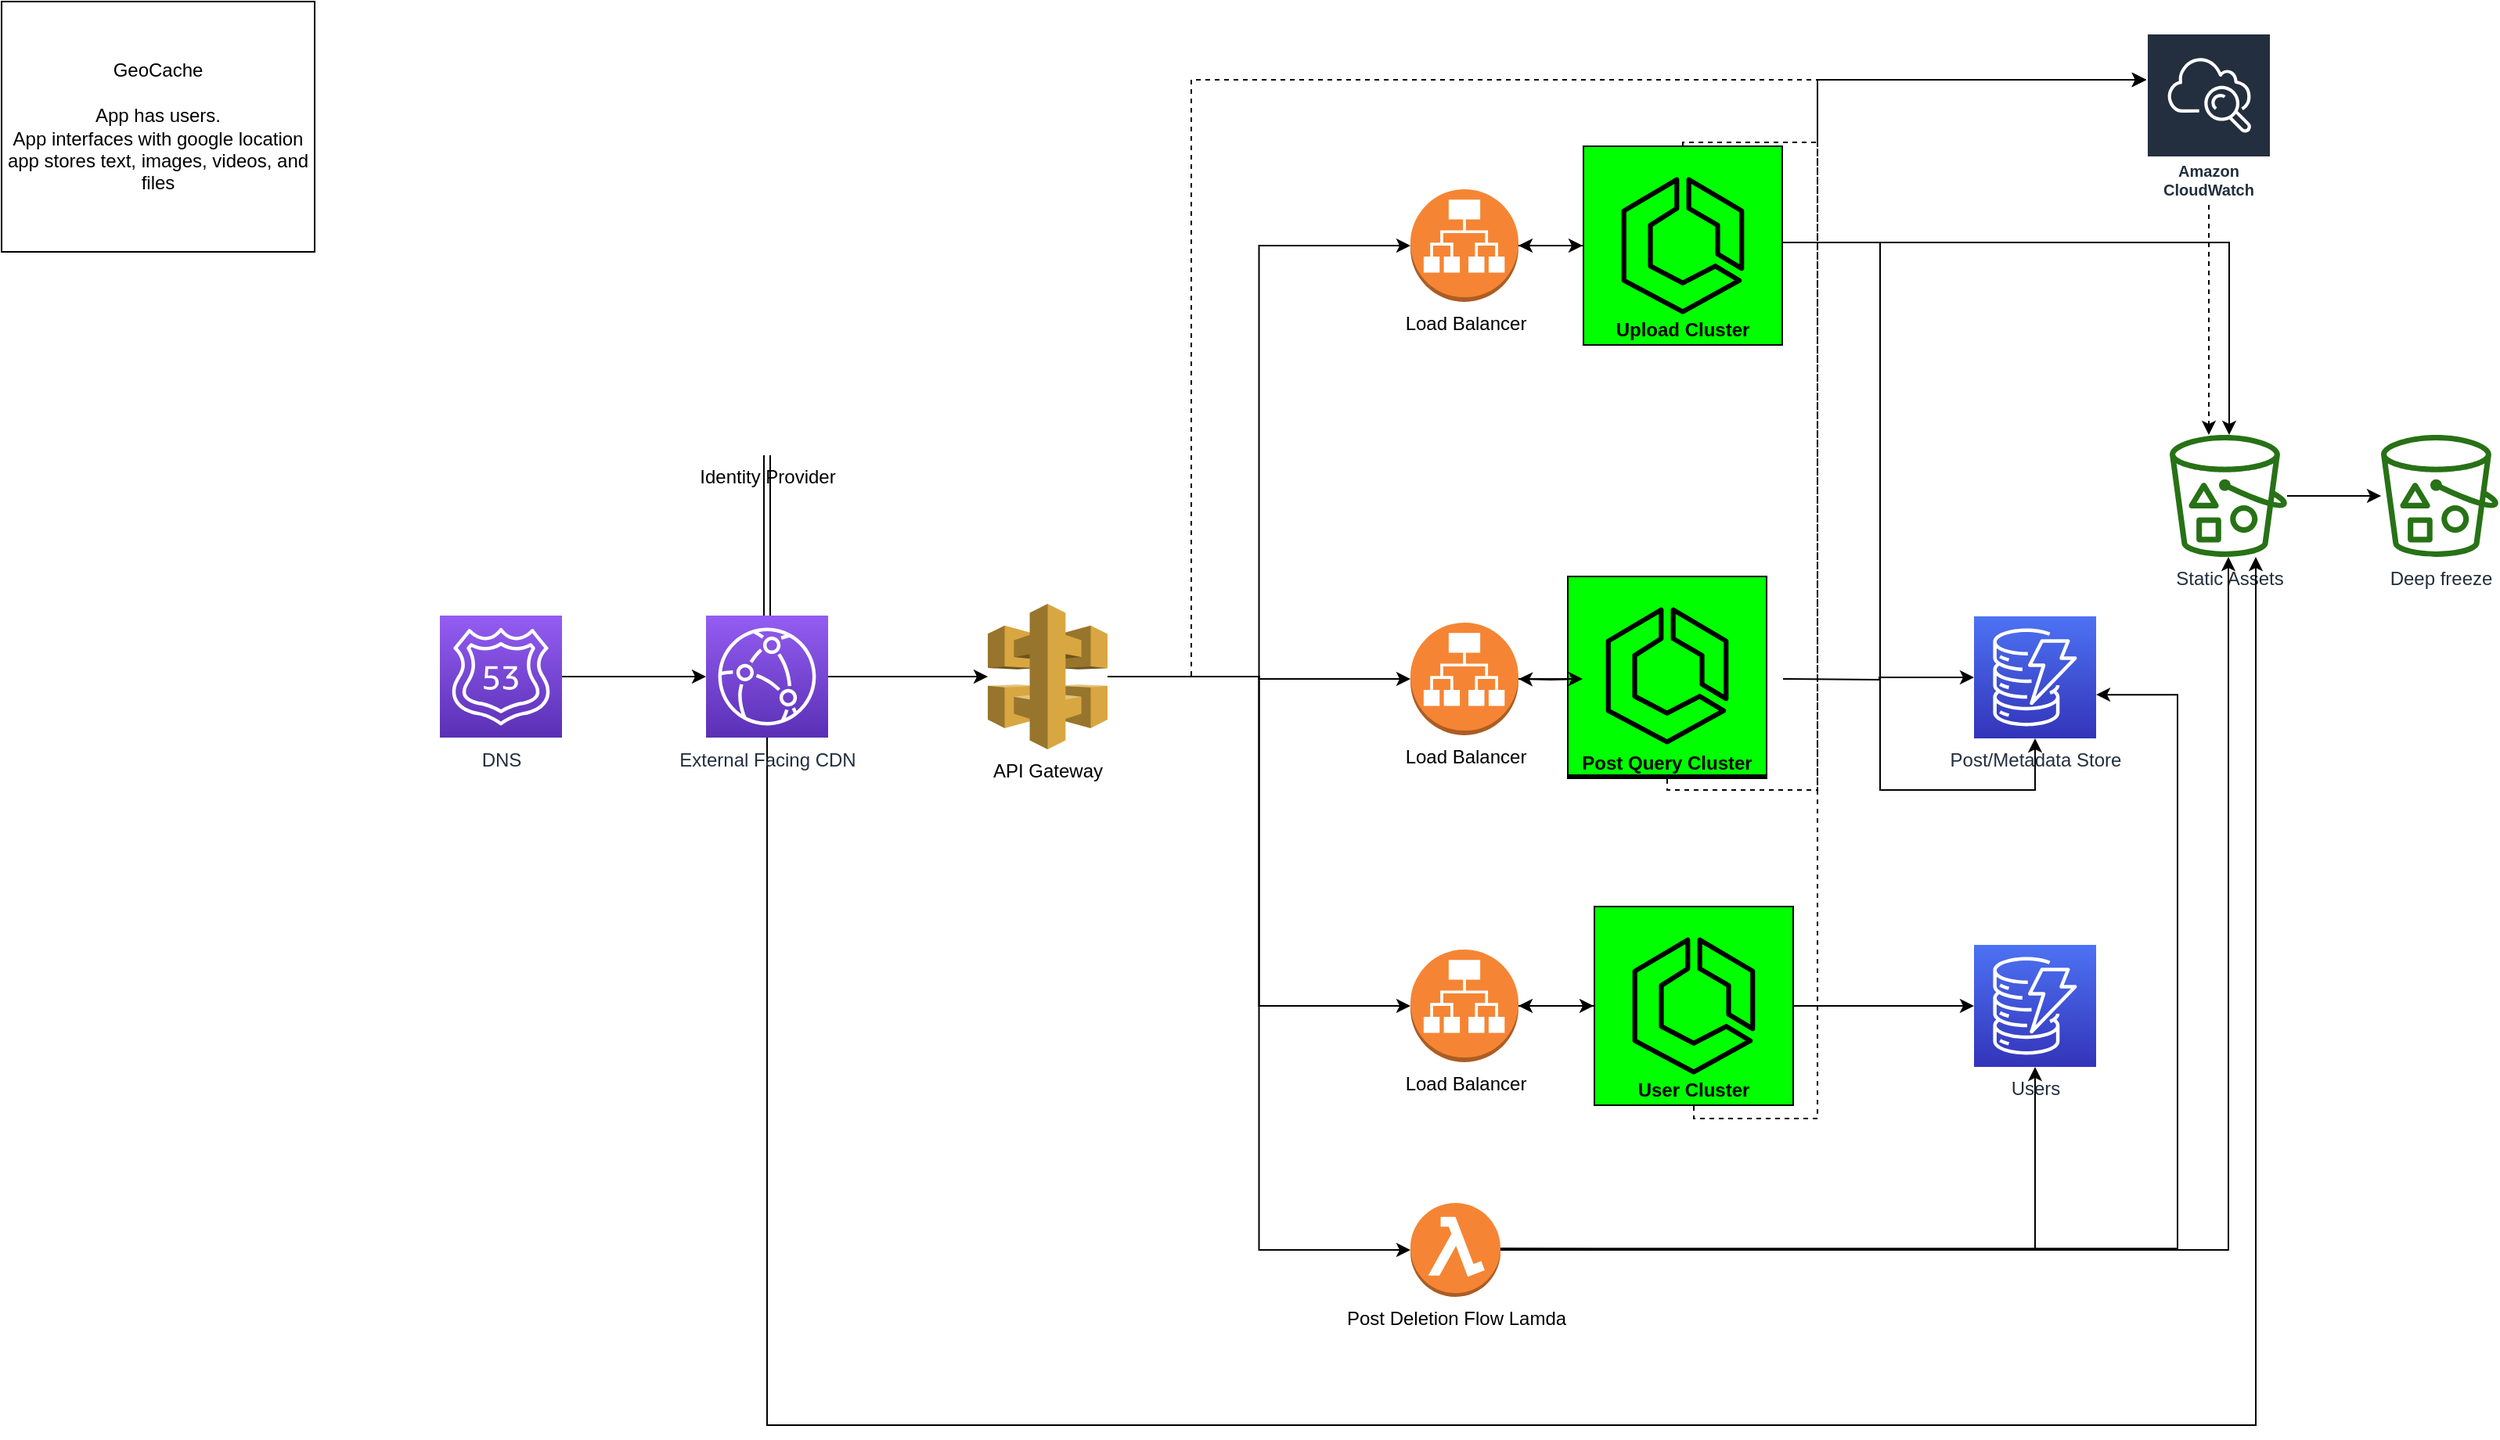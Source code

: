 <mxfile version="13.7.9" type="device"><diagram id="-nHcGp4oWZVn4u38SgaZ" name="Page-1"><mxGraphModel dx="1002" dy="581" grid="1" gridSize="10" guides="1" tooltips="1" connect="1" arrows="1" fold="1" page="1" pageScale="1" pageWidth="850" pageHeight="1100" math="0" shadow="0"><root><mxCell id="0"/><mxCell id="1" parent="0"/><mxCell id="LLwVqNT0bobmYQlTuHR1-1" value="GeoCache&lt;br&gt;&lt;br&gt;App has users.&lt;br&gt;App interfaces with google location&lt;br&gt;app stores text, images, videos, and files" style="rounded=0;whiteSpace=wrap;html=1;" parent="1" vertex="1"><mxGeometry x="10" y="10" width="200" height="160" as="geometry"/></mxCell><mxCell id="LLwVqNT0bobmYQlTuHR1-7" value="" style="edgeStyle=orthogonalEdgeStyle;rounded=0;orthogonalLoop=1;jettySize=auto;html=1;" parent="1" source="LLwVqNT0bobmYQlTuHR1-2" target="LLwVqNT0bobmYQlTuHR1-6" edge="1"><mxGeometry relative="1" as="geometry"/></mxCell><mxCell id="LLwVqNT0bobmYQlTuHR1-2" value="Static Assets&lt;br&gt;" style="outlineConnect=0;fontColor=#232F3E;gradientColor=none;fillColor=#277116;strokeColor=none;dashed=0;verticalLabelPosition=bottom;verticalAlign=top;align=center;html=1;fontSize=12;fontStyle=0;aspect=fixed;pointerEvents=1;shape=mxgraph.aws4.bucket_with_objects;" parent="1" vertex="1"><mxGeometry x="1395" y="287" width="75" height="78" as="geometry"/></mxCell><mxCell id="LLwVqNT0bobmYQlTuHR1-6" value="Deep freeze&lt;br&gt;" style="outlineConnect=0;fontColor=#232F3E;gradientColor=none;fillColor=#277116;strokeColor=none;dashed=0;verticalLabelPosition=bottom;verticalAlign=top;align=center;html=1;fontSize=12;fontStyle=0;aspect=fixed;pointerEvents=1;shape=mxgraph.aws4.bucket_with_objects;" parent="1" vertex="1"><mxGeometry x="1530" y="287" width="75" height="78" as="geometry"/></mxCell><mxCell id="LLwVqNT0bobmYQlTuHR1-8" value="Post/Metadata Store" style="outlineConnect=0;fontColor=#232F3E;gradientColor=#4D72F3;gradientDirection=north;fillColor=#3334B9;strokeColor=#ffffff;dashed=0;verticalLabelPosition=bottom;verticalAlign=top;align=center;html=1;fontSize=12;fontStyle=0;aspect=fixed;shape=mxgraph.aws4.resourceIcon;resIcon=mxgraph.aws4.dynamodb;" parent="1" vertex="1"><mxGeometry x="1270" y="403" width="78" height="78" as="geometry"/></mxCell><mxCell id="LLwVqNT0bobmYQlTuHR1-10" value="Users&lt;br&gt;" style="outlineConnect=0;fontColor=#232F3E;gradientColor=#4D72F3;gradientDirection=north;fillColor=#3334B9;strokeColor=#ffffff;dashed=0;verticalLabelPosition=bottom;verticalAlign=top;align=center;html=1;fontSize=12;fontStyle=0;aspect=fixed;shape=mxgraph.aws4.resourceIcon;resIcon=mxgraph.aws4.dynamodb;" parent="1" vertex="1"><mxGeometry x="1270" y="613" width="78" height="78" as="geometry"/></mxCell><mxCell id="LLwVqNT0bobmYQlTuHR1-12" value="Identity Provider" style="shape=image;html=1;verticalAlign=top;verticalLabelPosition=bottom;labelBackgroundColor=#ffffff;imageAspect=0;aspect=fixed;image=https://cdn4.iconfinder.com/data/icons/logos-brands-5/24/auth0-128.png" parent="1" vertex="1"><mxGeometry x="464" y="230" width="70" height="70" as="geometry"/></mxCell><mxCell id="LLwVqNT0bobmYQlTuHR1-37" style="edgeStyle=orthogonalEdgeStyle;rounded=0;orthogonalLoop=1;jettySize=auto;html=1;" parent="1" source="LLwVqNT0bobmYQlTuHR1-13" target="LLwVqNT0bobmYQlTuHR1-8" edge="1"><mxGeometry relative="1" as="geometry"><Array as="points"><mxPoint x="1210" y="164"/><mxPoint x="1210" y="514"/></Array></mxGeometry></mxCell><mxCell id="LLwVqNT0bobmYQlTuHR1-39" style="edgeStyle=orthogonalEdgeStyle;rounded=0;orthogonalLoop=1;jettySize=auto;html=1;" parent="1" source="LLwVqNT0bobmYQlTuHR1-13" target="LLwVqNT0bobmYQlTuHR1-2" edge="1"><mxGeometry relative="1" as="geometry"><Array as="points"><mxPoint x="1433" y="164"/></Array></mxGeometry></mxCell><mxCell id="LLwVqNT0bobmYQlTuHR1-54" style="edgeStyle=orthogonalEdgeStyle;rounded=0;orthogonalLoop=1;jettySize=auto;html=1;entryX=1;entryY=0.5;entryDx=0;entryDy=0;entryPerimeter=0;" parent="1" source="LLwVqNT0bobmYQlTuHR1-13" target="LLwVqNT0bobmYQlTuHR1-21" edge="1"><mxGeometry relative="1" as="geometry"/></mxCell><mxCell id="LLwVqNT0bobmYQlTuHR1-60" style="edgeStyle=orthogonalEdgeStyle;rounded=0;jumpStyle=none;orthogonalLoop=1;jettySize=auto;html=1;dashed=1;" parent="1" source="LLwVqNT0bobmYQlTuHR1-13" target="LLwVqNT0bobmYQlTuHR1-58" edge="1"><mxGeometry relative="1" as="geometry"><Array as="points"><mxPoint x="1084" y="100"/><mxPoint x="1170" y="100"/><mxPoint x="1170" y="60"/></Array></mxGeometry></mxCell><mxCell id="LLwVqNT0bobmYQlTuHR1-13" value="Upload Cluster" style="outlineConnect=0;fontColor=#000000;gradientColor=none;strokeColor=#000000;dashed=0;verticalLabelPosition=middle;verticalAlign=bottom;align=center;html=1;whiteSpace=wrap;fontSize=12;fontStyle=1;spacing=3;shape=mxgraph.aws4.productIcon;prIcon=mxgraph.aws4.ecs;fontFamily=Helvetica;fillColor=#00FF00;" parent="1" vertex="1"><mxGeometry x="1020" y="102" width="128" height="128" as="geometry"/></mxCell><mxCell id="LLwVqNT0bobmYQlTuHR1-42" style="edgeStyle=orthogonalEdgeStyle;rounded=0;orthogonalLoop=1;jettySize=auto;html=1;" parent="1" target="LLwVqNT0bobmYQlTuHR1-8" edge="1"><mxGeometry relative="1" as="geometry"><mxPoint x="1148" y="443" as="sourcePoint"/></mxGeometry></mxCell><mxCell id="LLwVqNT0bobmYQlTuHR1-56" style="edgeStyle=orthogonalEdgeStyle;rounded=0;orthogonalLoop=1;jettySize=auto;html=1;" parent="1" target="LLwVqNT0bobmYQlTuHR1-23" edge="1"><mxGeometry relative="1" as="geometry"><mxPoint x="1020" y="443" as="sourcePoint"/></mxGeometry></mxCell><mxCell id="LLwVqNT0bobmYQlTuHR1-62" style="edgeStyle=orthogonalEdgeStyle;rounded=0;jumpStyle=none;orthogonalLoop=1;jettySize=auto;html=1;dashed=1;" parent="1" source="LLwVqNT0bobmYQlTuHR1-16" target="LLwVqNT0bobmYQlTuHR1-58" edge="1"><mxGeometry relative="1" as="geometry"><Array as="points"><mxPoint x="1170" y="514"/><mxPoint x="1170" y="60"/></Array></mxGeometry></mxCell><mxCell id="LLwVqNT0bobmYQlTuHR1-16" value="Post Query Cluster" style="outlineConnect=0;fontColor=#000000;gradientColor=none;strokeColor=#000000;dashed=0;verticalLabelPosition=middle;verticalAlign=bottom;align=center;html=1;whiteSpace=wrap;fontSize=12;fontStyle=1;spacing=3;shape=mxgraph.aws4.productIcon;prIcon=mxgraph.aws4.ecs;fontFamily=Helvetica;fillColor=#00FF00;" parent="1" vertex="1"><mxGeometry x="1010" y="377" width="128" height="130" as="geometry"/></mxCell><mxCell id="LLwVqNT0bobmYQlTuHR1-43" style="edgeStyle=orthogonalEdgeStyle;rounded=0;orthogonalLoop=1;jettySize=auto;html=1;" parent="1" source="LLwVqNT0bobmYQlTuHR1-17" target="LLwVqNT0bobmYQlTuHR1-10" edge="1"><mxGeometry relative="1" as="geometry"/></mxCell><mxCell id="LLwVqNT0bobmYQlTuHR1-57" style="edgeStyle=orthogonalEdgeStyle;rounded=0;orthogonalLoop=1;jettySize=auto;html=1;entryX=1;entryY=0.5;entryDx=0;entryDy=0;entryPerimeter=0;" parent="1" source="LLwVqNT0bobmYQlTuHR1-17" target="LLwVqNT0bobmYQlTuHR1-24" edge="1"><mxGeometry relative="1" as="geometry"/></mxCell><mxCell id="LLwVqNT0bobmYQlTuHR1-63" style="edgeStyle=orthogonalEdgeStyle;rounded=0;jumpStyle=none;orthogonalLoop=1;jettySize=auto;html=1;dashed=1;" parent="1" source="LLwVqNT0bobmYQlTuHR1-17" target="LLwVqNT0bobmYQlTuHR1-58" edge="1"><mxGeometry relative="1" as="geometry"><Array as="points"><mxPoint x="1170" y="724"/><mxPoint x="1170" y="60"/></Array></mxGeometry></mxCell><mxCell id="LLwVqNT0bobmYQlTuHR1-17" value="User Cluster" style="outlineConnect=0;fontColor=#000000;gradientColor=none;strokeColor=#000000;dashed=0;verticalLabelPosition=middle;verticalAlign=bottom;align=center;html=1;whiteSpace=wrap;fontSize=12;fontStyle=1;spacing=3;shape=mxgraph.aws4.productIcon;prIcon=mxgraph.aws4.ecs;fontFamily=Helvetica;fillColor=#00FF00;" parent="1" vertex="1"><mxGeometry x="1027" y="588" width="128" height="128" as="geometry"/></mxCell><mxCell id="LLwVqNT0bobmYQlTuHR1-44" style="edgeStyle=orthogonalEdgeStyle;rounded=0;orthogonalLoop=1;jettySize=auto;html=1;" parent="1" source="LLwVqNT0bobmYQlTuHR1-18" target="LLwVqNT0bobmYQlTuHR1-10" edge="1"><mxGeometry relative="1" as="geometry"/></mxCell><mxCell id="LLwVqNT0bobmYQlTuHR1-45" style="edgeStyle=orthogonalEdgeStyle;rounded=0;orthogonalLoop=1;jettySize=auto;html=1;" parent="1" edge="1"><mxGeometry relative="1" as="geometry"><Array as="points"><mxPoint x="1400" y="807"/><mxPoint x="1400" y="453"/></Array><mxPoint x="967.5" y="807.059" as="sourcePoint"/><mxPoint x="1348" y="453.059" as="targetPoint"/></mxGeometry></mxCell><mxCell id="LLwVqNT0bobmYQlTuHR1-66" style="edgeStyle=orthogonalEdgeStyle;rounded=0;jumpStyle=none;orthogonalLoop=1;jettySize=auto;html=1;" parent="1" source="LLwVqNT0bobmYQlTuHR1-18" target="LLwVqNT0bobmYQlTuHR1-2" edge="1"><mxGeometry relative="1" as="geometry"/></mxCell><mxCell id="LLwVqNT0bobmYQlTuHR1-18" value="Post Deletion Flow Lamda" style="outlineConnect=0;dashed=0;verticalLabelPosition=bottom;verticalAlign=top;align=center;html=1;shape=mxgraph.aws3.lambda_function;fillColor=#F58534;gradientColor=none;" parent="1" vertex="1"><mxGeometry x="910" y="778" width="57.5" height="60" as="geometry"/></mxCell><mxCell id="LLwVqNT0bobmYQlTuHR1-31" style="edgeStyle=orthogonalEdgeStyle;rounded=0;orthogonalLoop=1;jettySize=auto;html=1;entryX=0;entryY=0.5;entryDx=0;entryDy=0;entryPerimeter=0;" parent="1" source="LLwVqNT0bobmYQlTuHR1-20" target="LLwVqNT0bobmYQlTuHR1-21" edge="1"><mxGeometry relative="1" as="geometry"/></mxCell><mxCell id="LLwVqNT0bobmYQlTuHR1-34" style="edgeStyle=orthogonalEdgeStyle;rounded=0;orthogonalLoop=1;jettySize=auto;html=1;entryX=0;entryY=0.5;entryDx=0;entryDy=0;entryPerimeter=0;" parent="1" source="LLwVqNT0bobmYQlTuHR1-20" target="LLwVqNT0bobmYQlTuHR1-23" edge="1"><mxGeometry relative="1" as="geometry"/></mxCell><mxCell id="LLwVqNT0bobmYQlTuHR1-35" style="edgeStyle=orthogonalEdgeStyle;rounded=0;orthogonalLoop=1;jettySize=auto;html=1;entryX=0;entryY=0.5;entryDx=0;entryDy=0;entryPerimeter=0;" parent="1" source="LLwVqNT0bobmYQlTuHR1-20" target="LLwVqNT0bobmYQlTuHR1-24" edge="1"><mxGeometry relative="1" as="geometry"/></mxCell><mxCell id="LLwVqNT0bobmYQlTuHR1-36" style="edgeStyle=orthogonalEdgeStyle;rounded=0;orthogonalLoop=1;jettySize=auto;html=1;entryX=0;entryY=0.5;entryDx=0;entryDy=0;entryPerimeter=0;" parent="1" source="LLwVqNT0bobmYQlTuHR1-20" target="LLwVqNT0bobmYQlTuHR1-18" edge="1"><mxGeometry relative="1" as="geometry"/></mxCell><mxCell id="LLwVqNT0bobmYQlTuHR1-64" style="edgeStyle=orthogonalEdgeStyle;rounded=0;jumpStyle=none;orthogonalLoop=1;jettySize=auto;html=1;dashed=1;" parent="1" source="LLwVqNT0bobmYQlTuHR1-20" target="LLwVqNT0bobmYQlTuHR1-58" edge="1"><mxGeometry relative="1" as="geometry"><Array as="points"><mxPoint x="770" y="442"/><mxPoint x="770" y="60"/></Array></mxGeometry></mxCell><mxCell id="LLwVqNT0bobmYQlTuHR1-20" value="API Gateway" style="outlineConnect=0;dashed=0;verticalLabelPosition=bottom;verticalAlign=top;align=center;html=1;shape=mxgraph.aws3.api_gateway;fillColor=#D9A741;gradientColor=none;" parent="1" vertex="1"><mxGeometry x="640" y="395" width="76.5" height="93" as="geometry"/></mxCell><mxCell id="LLwVqNT0bobmYQlTuHR1-51" style="edgeStyle=orthogonalEdgeStyle;rounded=0;orthogonalLoop=1;jettySize=auto;html=1;" parent="1" source="LLwVqNT0bobmYQlTuHR1-21" target="LLwVqNT0bobmYQlTuHR1-13" edge="1"><mxGeometry relative="1" as="geometry"/></mxCell><mxCell id="LLwVqNT0bobmYQlTuHR1-21" value="Load Balancer" style="outlineConnect=0;dashed=0;verticalLabelPosition=bottom;verticalAlign=top;align=center;html=1;shape=mxgraph.aws3.application_load_balancer;fillColor=#F58534;gradientColor=none;" parent="1" vertex="1"><mxGeometry x="910" y="130" width="69" height="72" as="geometry"/></mxCell><mxCell id="LLwVqNT0bobmYQlTuHR1-48" style="edgeStyle=orthogonalEdgeStyle;rounded=0;orthogonalLoop=1;jettySize=auto;html=1;" parent="1" source="LLwVqNT0bobmYQlTuHR1-23" edge="1"><mxGeometry relative="1" as="geometry"><mxPoint x="1020" y="443" as="targetPoint"/></mxGeometry></mxCell><mxCell id="LLwVqNT0bobmYQlTuHR1-23" value="Load Balancer" style="outlineConnect=0;dashed=0;verticalLabelPosition=bottom;verticalAlign=top;align=center;html=1;shape=mxgraph.aws3.application_load_balancer;fillColor=#F58534;gradientColor=none;" parent="1" vertex="1"><mxGeometry x="910" y="407" width="69" height="72" as="geometry"/></mxCell><mxCell id="LLwVqNT0bobmYQlTuHR1-49" style="edgeStyle=orthogonalEdgeStyle;rounded=0;orthogonalLoop=1;jettySize=auto;html=1;" parent="1" source="LLwVqNT0bobmYQlTuHR1-24" target="LLwVqNT0bobmYQlTuHR1-17" edge="1"><mxGeometry relative="1" as="geometry"/></mxCell><mxCell id="LLwVqNT0bobmYQlTuHR1-24" value="Load Balancer" style="outlineConnect=0;dashed=0;verticalLabelPosition=bottom;verticalAlign=top;align=center;html=1;shape=mxgraph.aws3.application_load_balancer;fillColor=#F58534;gradientColor=none;" parent="1" vertex="1"><mxGeometry x="910" y="616" width="69" height="72" as="geometry"/></mxCell><mxCell id="LLwVqNT0bobmYQlTuHR1-29" style="edgeStyle=orthogonalEdgeStyle;rounded=0;orthogonalLoop=1;jettySize=auto;html=1;" parent="1" source="LLwVqNT0bobmYQlTuHR1-25" target="LLwVqNT0bobmYQlTuHR1-20" edge="1"><mxGeometry relative="1" as="geometry"/></mxCell><mxCell id="irfOtdn8fBQTYB1Ro5zS-4" style="edgeStyle=orthogonalEdgeStyle;rounded=0;orthogonalLoop=1;jettySize=auto;html=1;" edge="1" parent="1" source="LLwVqNT0bobmYQlTuHR1-25" target="LLwVqNT0bobmYQlTuHR1-2"><mxGeometry relative="1" as="geometry"><Array as="points"><mxPoint x="499" y="920"/><mxPoint x="1450" y="920"/></Array></mxGeometry></mxCell><mxCell id="irfOtdn8fBQTYB1Ro5zS-5" value="" style="edgeStyle=orthogonalEdgeStyle;rounded=0;orthogonalLoop=1;jettySize=auto;html=1;shape=link;" edge="1" parent="1" source="LLwVqNT0bobmYQlTuHR1-25" target="LLwVqNT0bobmYQlTuHR1-12"><mxGeometry relative="1" as="geometry"/></mxCell><mxCell id="LLwVqNT0bobmYQlTuHR1-25" value="External Facing CDN" style="outlineConnect=0;fontColor=#232F3E;gradientColor=#945DF2;gradientDirection=north;fillColor=#5A30B5;strokeColor=#ffffff;dashed=0;verticalLabelPosition=bottom;verticalAlign=top;align=center;html=1;fontSize=12;fontStyle=0;aspect=fixed;shape=mxgraph.aws4.resourceIcon;resIcon=mxgraph.aws4.cloudfront;" parent="1" vertex="1"><mxGeometry x="460" y="402.5" width="78" height="78" as="geometry"/></mxCell><mxCell id="LLwVqNT0bobmYQlTuHR1-28" style="edgeStyle=orthogonalEdgeStyle;rounded=0;orthogonalLoop=1;jettySize=auto;html=1;" parent="1" source="LLwVqNT0bobmYQlTuHR1-26" target="LLwVqNT0bobmYQlTuHR1-25" edge="1"><mxGeometry relative="1" as="geometry"/></mxCell><mxCell id="LLwVqNT0bobmYQlTuHR1-26" value="DNS" style="outlineConnect=0;fontColor=#232F3E;gradientColor=#945DF2;gradientDirection=north;fillColor=#5A30B5;strokeColor=#ffffff;dashed=0;verticalLabelPosition=bottom;verticalAlign=top;align=center;html=1;fontSize=12;fontStyle=0;aspect=fixed;shape=mxgraph.aws4.resourceIcon;resIcon=mxgraph.aws4.route_53;" parent="1" vertex="1"><mxGeometry x="290" y="402.5" width="78" height="78" as="geometry"/></mxCell><mxCell id="LLwVqNT0bobmYQlTuHR1-65" style="edgeStyle=orthogonalEdgeStyle;rounded=0;jumpStyle=none;orthogonalLoop=1;jettySize=auto;html=1;dashed=1;" parent="1" source="LLwVqNT0bobmYQlTuHR1-58" target="LLwVqNT0bobmYQlTuHR1-2" edge="1"><mxGeometry relative="1" as="geometry"><Array as="points"><mxPoint x="1433" y="140"/></Array></mxGeometry></mxCell><mxCell id="LLwVqNT0bobmYQlTuHR1-58" value="Amazon CloudWatch" style="outlineConnect=0;fontColor=#232F3E;gradientColor=none;strokeColor=#ffffff;fillColor=#232F3E;dashed=0;verticalLabelPosition=middle;verticalAlign=bottom;align=center;html=1;whiteSpace=wrap;fontSize=10;fontStyle=1;spacing=3;shape=mxgraph.aws4.productIcon;prIcon=mxgraph.aws4.cloudwatch;" parent="1" vertex="1"><mxGeometry x="1380" y="30" width="80" height="110" as="geometry"/></mxCell></root></mxGraphModel></diagram></mxfile>